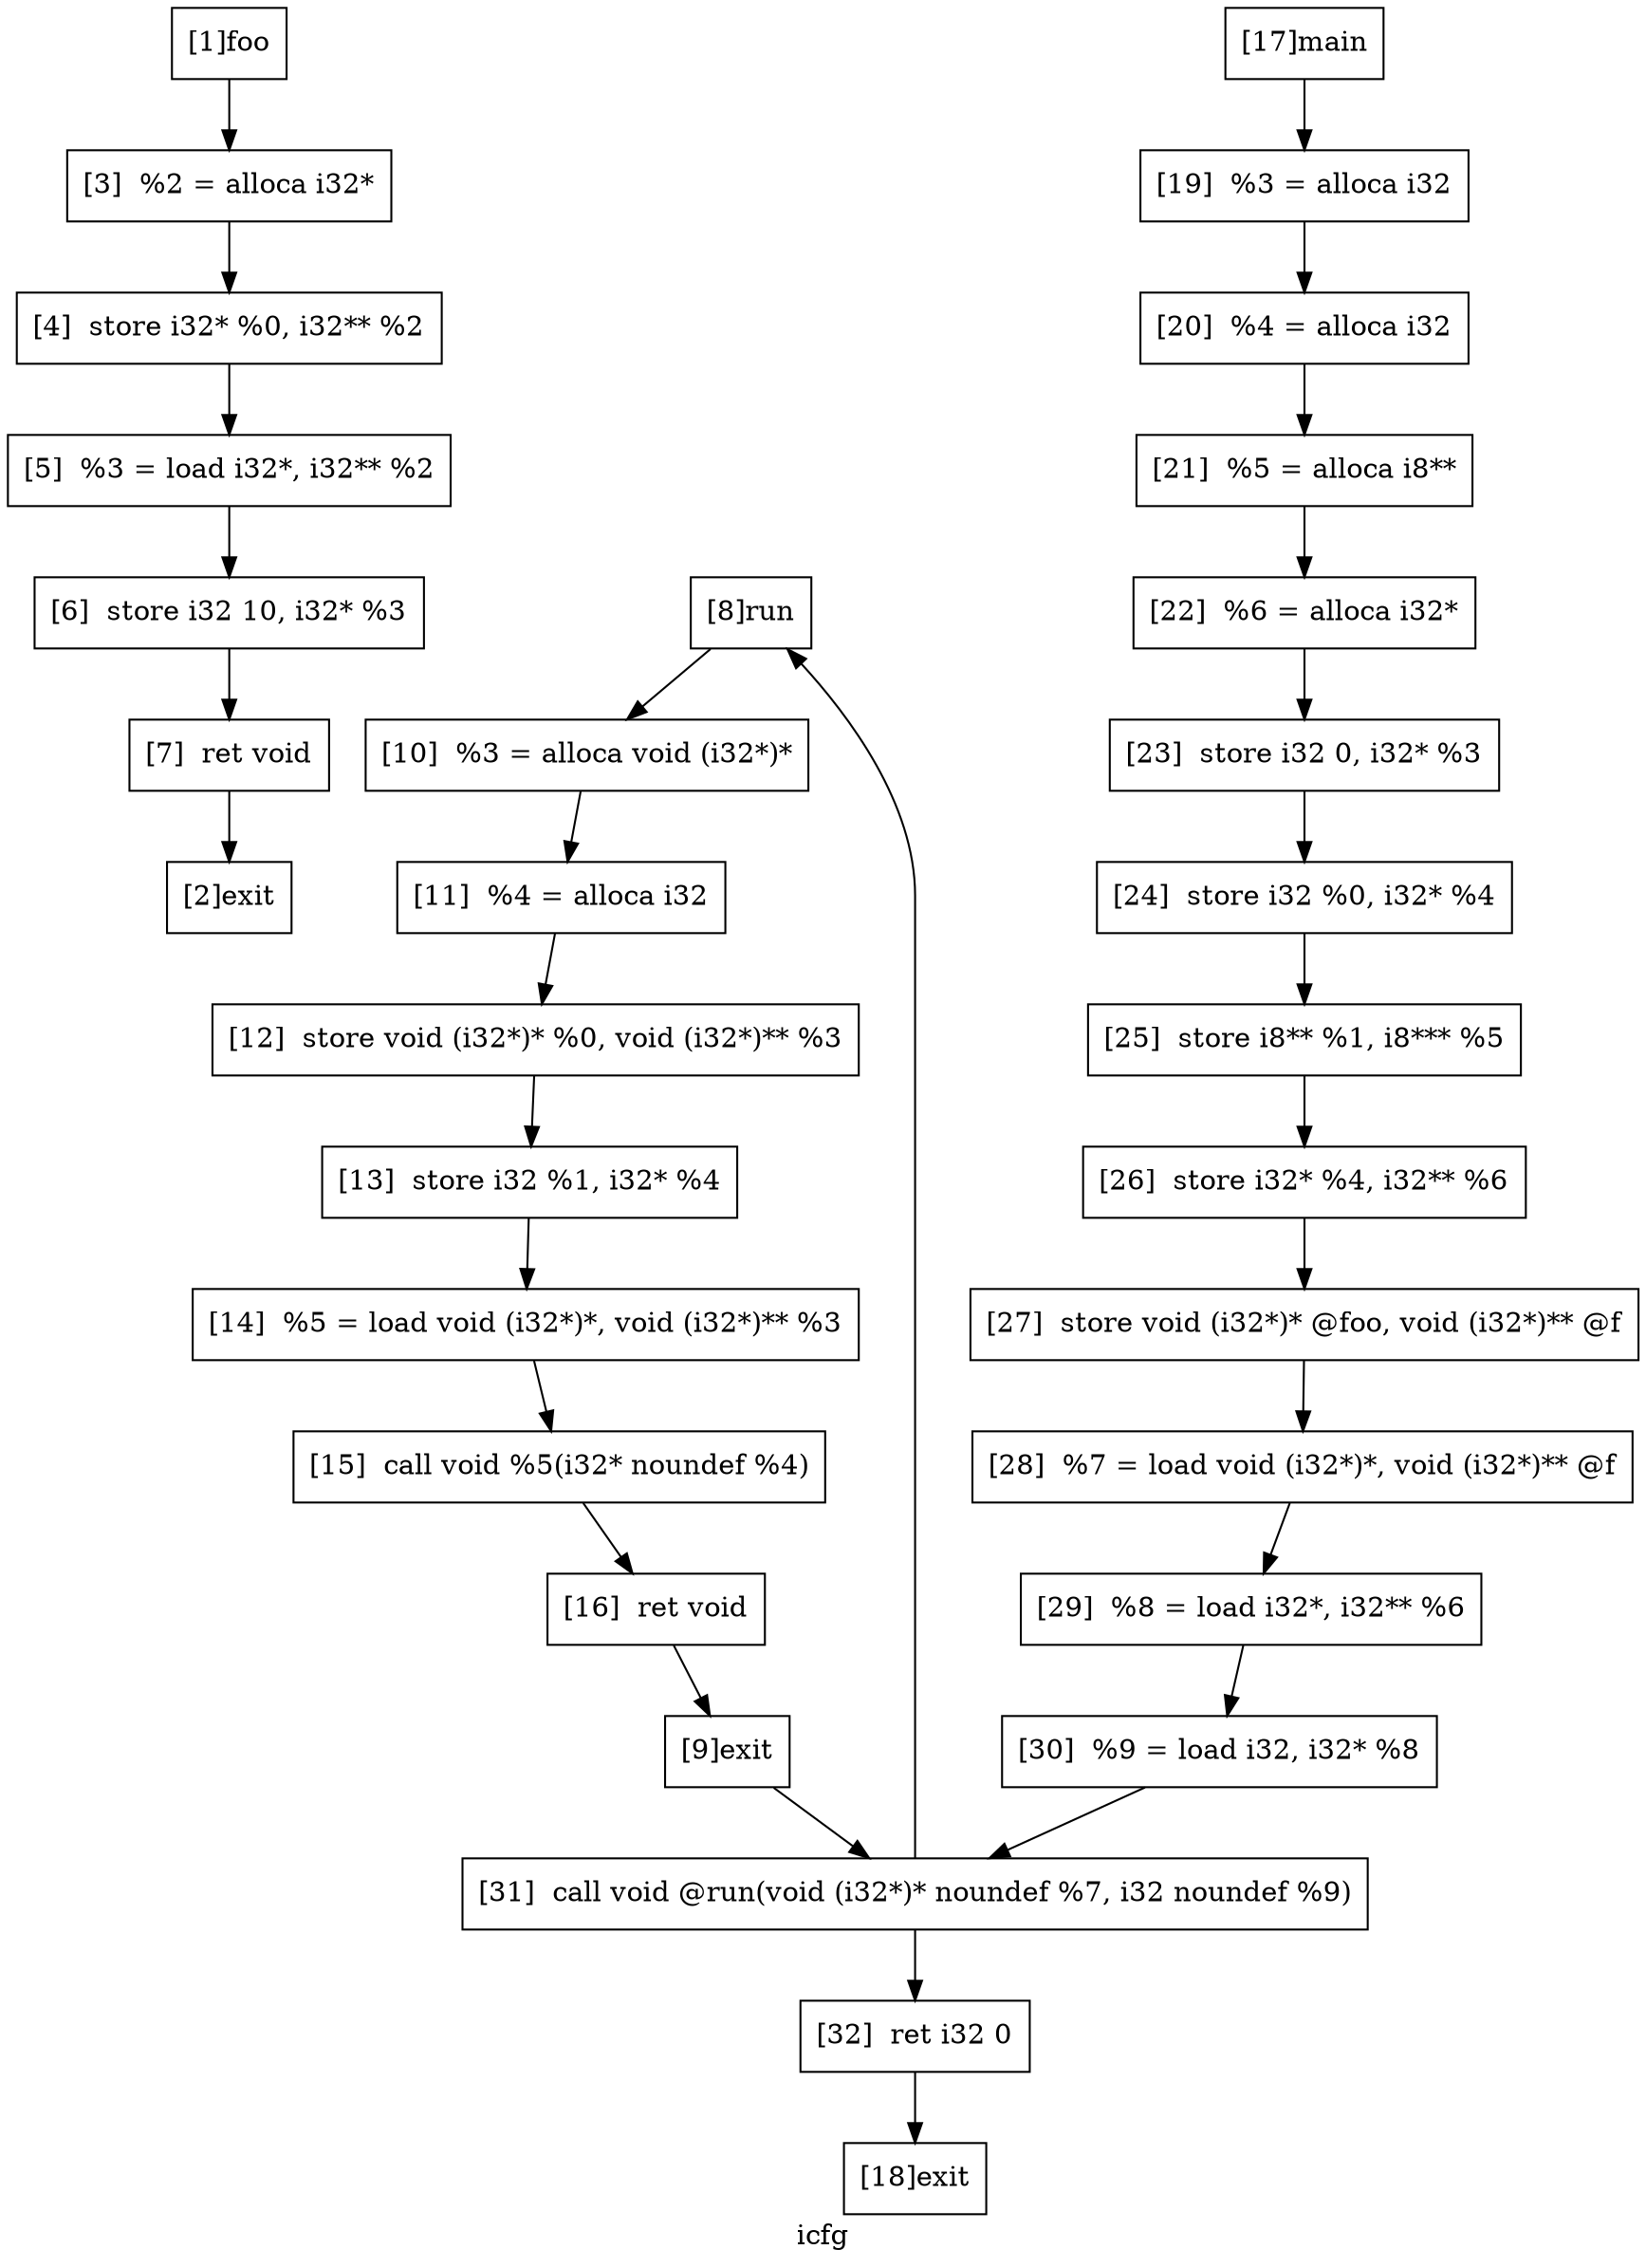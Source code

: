digraph "icfg"{
	label="icfg";


	// Define the nodes
	N1 [shape=rectangle, color=black,label="[1]foo"];
	N2 [shape=rectangle, color=black,label="[2]exit"];
	N3 [shape=rectangle, color=black,label="[3]  %2 = alloca i32*"];
	N4 [shape=rectangle, color=black,label="[4]  store i32* %0, i32** %2"];
	N5 [shape=rectangle, color=black,label="[5]  %3 = load i32*, i32** %2"];
	N6 [shape=rectangle, color=black,label="[6]  store i32 10, i32* %3"];
	N7 [shape=rectangle, color=black,label="[7]  ret void"];
	N8 [shape=rectangle, color=black,label="[8]run"];
	N9 [shape=rectangle, color=black,label="[9]exit"];
	N10 [shape=rectangle, color=black,label="[10]  %3 = alloca void (i32*)*"];
	N11 [shape=rectangle, color=black,label="[11]  %4 = alloca i32"];
	N12 [shape=rectangle, color=black,label="[12]  store void (i32*)* %0, void (i32*)** %3"];
	N13 [shape=rectangle, color=black,label="[13]  store i32 %1, i32* %4"];
	N14 [shape=rectangle, color=black,label="[14]  %5 = load void (i32*)*, void (i32*)** %3"];
	N15 [shape=rectangle, color=black,label="[15]  call void %5(i32* noundef %4)"];
	N16 [shape=rectangle, color=black,label="[16]  ret void"];
	N17 [shape=rectangle, color=black,label="[17]main"];
	N18 [shape=rectangle, color=black,label="[18]exit"];
	N19 [shape=rectangle, color=black,label="[19]  %3 = alloca i32"];
	N20 [shape=rectangle, color=black,label="[20]  %4 = alloca i32"];
	N21 [shape=rectangle, color=black,label="[21]  %5 = alloca i8**"];
	N22 [shape=rectangle, color=black,label="[22]  %6 = alloca i32*"];
	N23 [shape=rectangle, color=black,label="[23]  store i32 0, i32* %3"];
	N24 [shape=rectangle, color=black,label="[24]  store i32 %0, i32* %4"];
	N25 [shape=rectangle, color=black,label="[25]  store i8** %1, i8*** %5"];
	N26 [shape=rectangle, color=black,label="[26]  store i32* %4, i32** %6"];
	N27 [shape=rectangle, color=black,label="[27]  store void (i32*)* @foo, void (i32*)** @f"];
	N28 [shape=rectangle, color=black,label="[28]  %7 = load void (i32*)*, void (i32*)** @f"];
	N29 [shape=rectangle, color=black,label="[29]  %8 = load i32*, i32** %6"];
	N30 [shape=rectangle, color=black,label="[30]  %9 = load i32, i32* %8"];
	N31 [shape=rectangle, color=black,label="[31]  call void @run(void (i32*)* noundef %7, i32 noundef %9)"];
	N32 [shape=rectangle, color=black,label="[32]  ret i32 0"];


	// Define the edges
	N1 -> N3[color=black,label=""];
	N3 -> N4[color=black,label=""];
	N4 -> N5[color=black,label=""];
	N5 -> N6[color=black,label=""];
	N6 -> N7[color=black,label=""];
	N7 -> N2[color=black,label=""];
	N8 -> N10[color=black,label=""];
	N9 -> N31[color=black,label=""];
	N10 -> N11[color=black,label=""];
	N11 -> N12[color=black,label=""];
	N12 -> N13[color=black,label=""];
	N13 -> N14[color=black,label=""];
	N14 -> N15[color=black,label=""];
	N15 -> N16[color=black,label=""];
	N16 -> N9[color=black,label=""];
	N17 -> N19[color=black,label=""];
	N19 -> N20[color=black,label=""];
	N20 -> N21[color=black,label=""];
	N21 -> N22[color=black,label=""];
	N22 -> N23[color=black,label=""];
	N23 -> N24[color=black,label=""];
	N24 -> N25[color=black,label=""];
	N25 -> N26[color=black,label=""];
	N26 -> N27[color=black,label=""];
	N27 -> N28[color=black,label=""];
	N28 -> N29[color=black,label=""];
	N29 -> N30[color=black,label=""];
	N30 -> N31[color=black,label=""];
	N31 -> N8[color=black,label=""];
	N31 -> N32[color=black,label=""];
	N32 -> N18[color=black,label=""];
}
